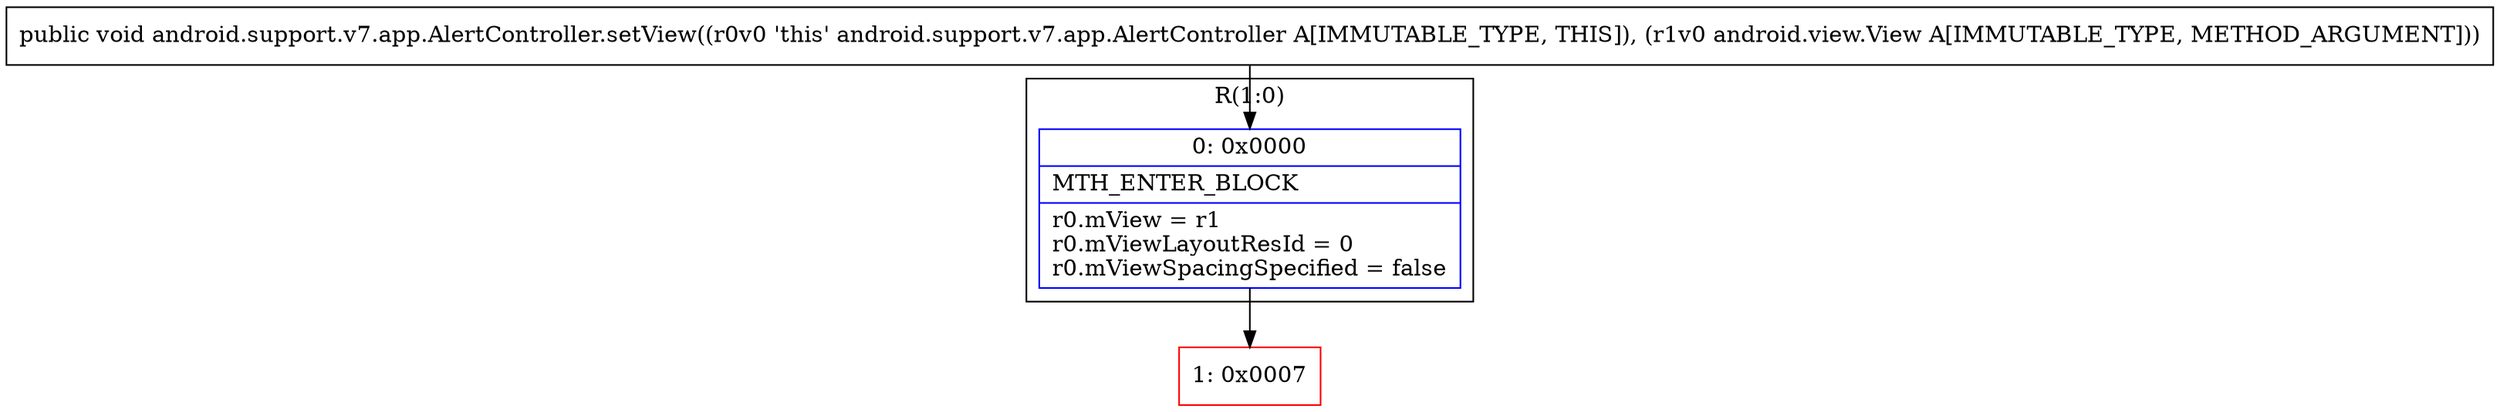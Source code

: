 digraph "CFG forandroid.support.v7.app.AlertController.setView(Landroid\/view\/View;)V" {
subgraph cluster_Region_183376731 {
label = "R(1:0)";
node [shape=record,color=blue];
Node_0 [shape=record,label="{0\:\ 0x0000|MTH_ENTER_BLOCK\l|r0.mView = r1\lr0.mViewLayoutResId = 0\lr0.mViewSpacingSpecified = false\l}"];
}
Node_1 [shape=record,color=red,label="{1\:\ 0x0007}"];
MethodNode[shape=record,label="{public void android.support.v7.app.AlertController.setView((r0v0 'this' android.support.v7.app.AlertController A[IMMUTABLE_TYPE, THIS]), (r1v0 android.view.View A[IMMUTABLE_TYPE, METHOD_ARGUMENT])) }"];
MethodNode -> Node_0;
Node_0 -> Node_1;
}

